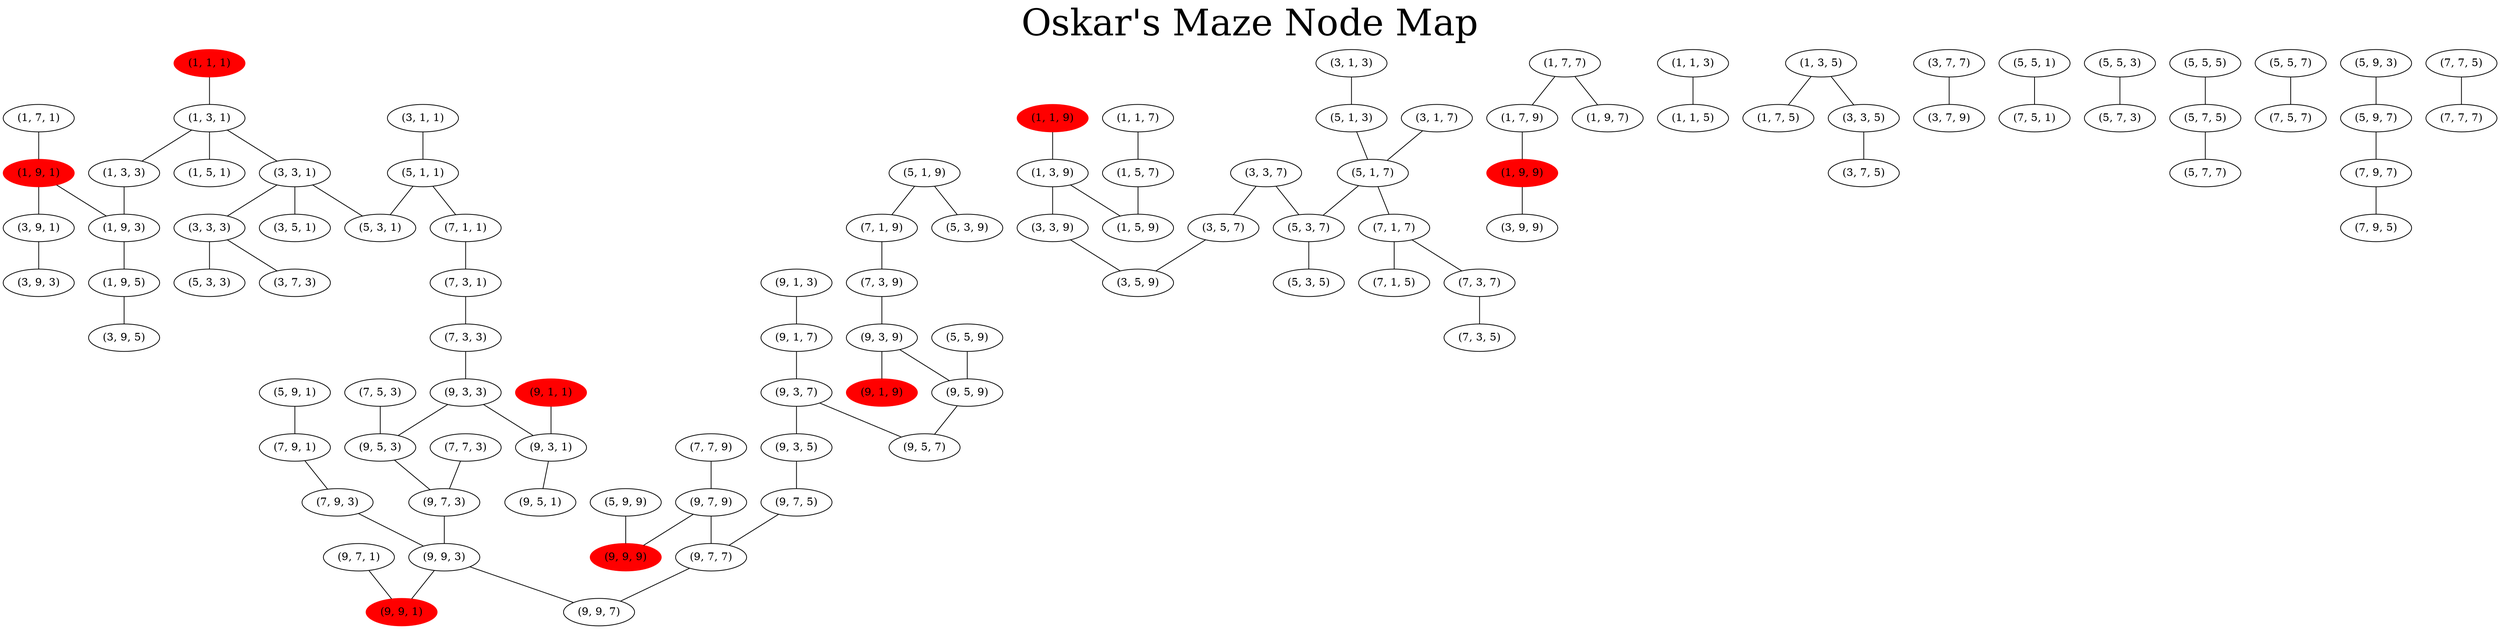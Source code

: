 strict graph "" {
    fontsize="48";
    labelloc="t";
    label="Oskar's Maze Node Map";
    "(1, 1, 1)" [color=red, style=filled];
    "(1, 1, 9)" [color=red, style=filled];
    "(1, 9, 1)" [color=red, style=filled];
    "(1, 9, 9)" [color=red, style=filled];
    "(9, 1, 1)" [color=red, style=filled];
    "(9, 1, 9)" [color=red, style=filled];
    "(9, 9, 1)" [color=red, style=filled];
    "(9, 9, 9)" [color=red, style=filled];

	"(1, 1, 1)" -- "(1, 3, 1)";
	"(1, 1, 3)" -- "(1, 1, 5)";
	"(1, 1, 7)" -- "(1, 5, 7)";
	"(1, 1, 9)" -- "(1, 3, 9)";
	"(1, 3, 1)" -- "(1, 3, 3)";
	"(1, 3, 1)" -- "(1, 5, 1)";
	"(1, 3, 1)" -- "(3, 3, 1)";
	"(1, 3, 9)" -- "(1, 5, 9)";
	"(1, 3, 9)" -- "(3, 3, 9)";
	"(1, 3, 3)" -- "(1, 9, 3)";
	"(1, 3, 5)" -- "(1, 7, 5)";
	"(1, 3, 5)" -- "(3, 3, 5)";
	"(1, 5, 7)" -- "(1, 5, 9)";
	"(1, 7, 1)" -- "(1, 9, 1)";
	"(1, 7, 7)" -- "(1, 7, 9)";
	"(1, 7, 7)" -- "(1, 9, 7)";
	"(1, 7, 9)" -- "(1, 9, 9)";
	"(1, 9, 1)" -- "(1, 9, 3)";
	"(1, 9, 1)" -- "(3, 9, 1)";
	"(1, 9, 3)" -- "(1, 9, 5)";
	"(1, 9, 9)" -- "(3, 9, 9)";
	"(1, 9, 5)" -- "(3, 9, 5)";
	"(3, 3, 1)" -- "(3, 3, 3)";
	"(3, 3, 1)" -- "(3, 5, 1)";
	"(3, 3, 1)" -- "(5, 3, 1)";
	"(3, 3, 5)" -- "(3, 7, 5)";
	"(3, 3, 9)" -- "(3, 5, 9)";
	"(3, 9, 1)" -- "(3, 9, 3)";
	"(3, 1, 1)" -- "(5, 1, 1)";
	"(3, 1, 3)" -- "(5, 1, 3)";
	"(3, 1, 7)" -- "(5, 1, 7)";
	"(3, 3, 3)" -- "(3, 7, 3)";
	"(3, 3, 3)" -- "(5, 3, 3)";
	"(3, 3, 7)" -- "(3, 5, 7)";
	"(3, 3, 7)" -- "(5, 3, 7)";
	"(3, 5, 7)" -- "(3, 5, 9)";
	"(3, 7, 7)" -- "(3, 7, 9)";
	"(5, 1, 1)" -- "(5, 3, 1)";
	"(5, 1, 1)" -- "(7, 1, 1)";
	"(5, 1, 3)" -- "(5, 1, 7)";
	"(5, 1, 7)" -- "(5, 3, 7)";
	"(5, 1, 7)" -- "(7, 1, 7)";
	"(5, 3, 7)" -- "(5, 3, 5)";
	"(5, 1, 9)" -- "(5, 3, 9)";
	"(5, 1, 9)" -- "(7, 1, 9)";
	"(5, 5, 1)" -- "(7, 5, 1)";
	"(5, 5, 3)" -- "(5, 7, 3)";
	"(5, 5, 5)" -- "(5, 7, 5)";
	"(5, 5, 7)" -- "(7, 5, 7)";
	"(5, 5, 9)" -- "(9, 5, 9)";
	"(5, 7, 5)" -- "(5, 7, 7)";
	"(5, 9, 1)" -- "(7, 9, 1)";
	"(5, 9, 3)" -- "(5, 9, 7)";
	"(5, 9, 7)" -- "(7, 9, 7)";
	"(5, 9, 9)" -- "(9, 9, 9)";
	"(7, 1, 1)" -- "(7, 3, 1)";
	"(7, 1, 7)" -- "(7, 1, 5)";
	"(7, 1, 7)" -- "(7, 3, 7)";
	"(7, 1, 9)" -- "(7, 3, 9)";
	"(7, 9, 1)" -- "(7, 9, 3)";
	"(7, 9, 7)" -- "(7, 9, 5)";
	"(7, 3, 1)" -- "(7, 3, 3)";
	"(7, 3, 7)" -- "(7, 3, 5)";
	"(7, 3, 9)" -- "(9, 3, 9)";
	"(7, 3, 3)" -- "(9, 3, 3)";
	"(7, 5, 3)" -- "(9, 5, 3)";
	"(7, 7, 3)" -- "(9, 7, 3)";
	"(7, 7, 5)" -- "(7, 7, 7)";
	"(7, 7, 9)" -- "(9, 7, 9)";
	"(7, 9, 3)" -- "(9, 9, 3)";
	"(9, 3, 3)" -- "(9, 5, 3)";
	"(9, 3, 3)" -- "(9, 3, 1)";
	"(9, 3, 9)" -- "(9, 5, 9)";
	"(9, 3, 9)" -- "(9, 1, 9)";
	"(9, 5, 3)" -- "(9, 7, 3)";
	"(9, 5, 9)" -- "(9, 5, 7)";
	"(9, 7, 3)" -- "(9, 9, 3)";
	"(9, 7, 9)" -- "(9, 9, 9)";
	"(9, 7, 9)" -- "(9, 7, 7)";
	"(9, 9, 3)" -- "(9, 9, 1)";
	"(9, 9, 3)" -- "(9, 9, 7)";
	"(9, 1, 1)" -- "(9, 3, 1)";
	"(9, 1, 3)" -- "(9, 1, 7)";
	"(9, 1, 7)" -- "(9, 3, 7)";
	"(9, 3, 1)" -- "(9, 5, 1)";
	"(9, 3, 7)" -- "(9, 3, 5)";
	"(9, 3, 7)" -- "(9, 5, 7)";
	"(9, 3, 5)" -- "(9, 7, 5)";
	"(9, 7, 5)" -- "(9, 7, 7)";
	"(9, 7, 1)" -- "(9, 9, 1)";
	"(9, 7, 7)" -- "(9, 9, 7)";
}
